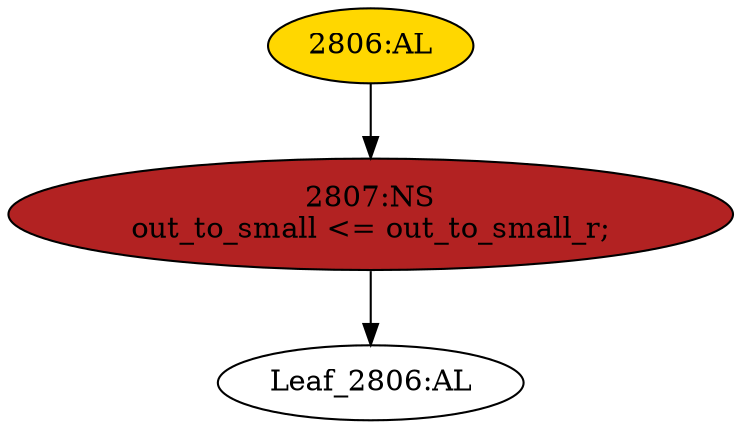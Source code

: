 strict digraph "" {
	node [label="\N"];
	"Leaf_2806:AL"	 [def_var="['out_to_small']",
		label="Leaf_2806:AL"];
	"2807:NS"	 [ast="<pyverilog.vparser.ast.NonblockingSubstitution object at 0x7f13b54be710>",
		fillcolor=firebrick,
		label="2807:NS
out_to_small <= out_to_small_r;",
		statements="[<pyverilog.vparser.ast.NonblockingSubstitution object at 0x7f13b54be710>]",
		style=filled,
		typ=NonblockingSubstitution];
	"2807:NS" -> "Leaf_2806:AL"	 [cond="[]",
		lineno=None];
	"2806:AL"	 [ast="<pyverilog.vparser.ast.Always object at 0x7f13b54be890>",
		clk_sens=True,
		fillcolor=gold,
		label="2806:AL",
		sens="['clk']",
		statements="[]",
		style=filled,
		typ=Always,
		use_var="['out_to_small_r']"];
	"2806:AL" -> "2807:NS"	 [cond="[]",
		lineno=None];
}
